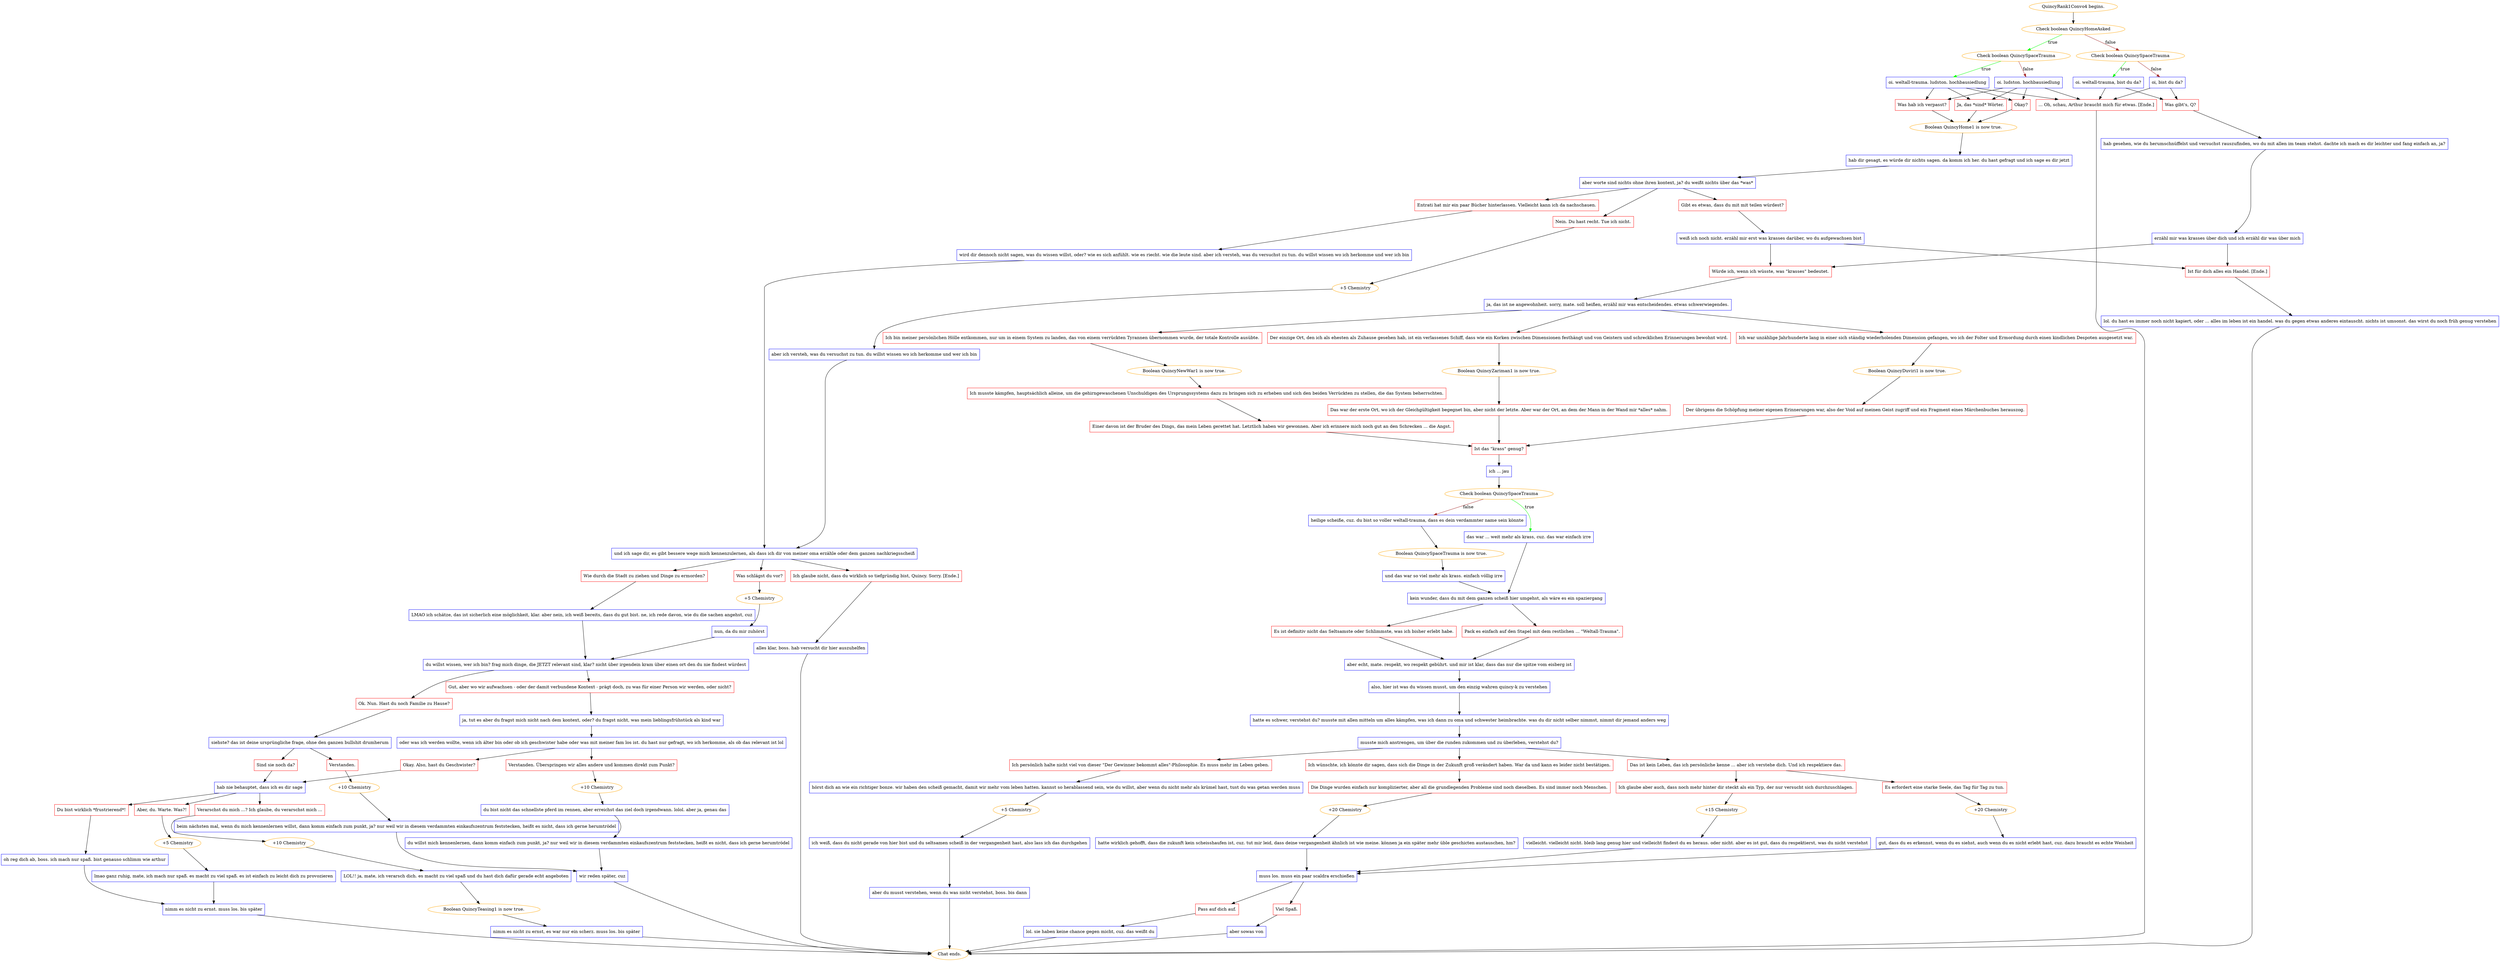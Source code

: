 digraph {
	"QuincyRank1Convo4 begins." [color=orange];
		"QuincyRank1Convo4 begins." -> j1294161024;
	j1294161024 [label="Check boolean QuincyHomeAsked",color=orange];
		j1294161024 -> j1942188630 [label=true,color=green];
		j1294161024 -> j2847950243 [label=false,color=brown];
	j1942188630 [label="Check boolean QuincySpaceTrauma",color=orange];
		j1942188630 -> j730717247 [label=true,color=green];
		j1942188630 -> j4078311509 [label=false,color=brown];
	j2847950243 [label="Check boolean QuincySpaceTrauma",color=orange];
		j2847950243 -> j2437915160 [label=true,color=green];
		j2847950243 -> j4093776234 [label=false,color=brown];
	j730717247 [label="oi. weltall-trauma. ludston. hochbausiedlung",shape=box,color=blue];
		j730717247 -> j485285760;
		j730717247 -> j1326876043;
		j730717247 -> j418567360;
		j730717247 -> j4091602688;
	j4078311509 [label="oi. ludston. hochbausiedlung",shape=box,color=blue];
		j4078311509 -> j485285760;
		j4078311509 -> j1326876043;
		j4078311509 -> j418567360;
		j4078311509 -> j4091602688;
	j2437915160 [label="oi. weltall-trauma, bist du da?",shape=box,color=blue];
		j2437915160 -> j2828261890;
		j2437915160 -> j4091602688;
	j4093776234 [label="oi, bist du da?",shape=box,color=blue];
		j4093776234 -> j2828261890;
		j4093776234 -> j4091602688;
	j485285760 [label="Okay?",shape=box,color=red];
		j485285760 -> j1830148679;
	j1326876043 [label="Ja, das *sind* Wörter.",shape=box,color=red];
		j1326876043 -> j1830148679;
	j418567360 [label="Was hab ich verpasst?",shape=box,color=red];
		j418567360 -> j1830148679;
	j4091602688 [label="... Oh, schau, Arthur braucht mich für etwas. [Ende.]",shape=box,color=red];
		j4091602688 -> "Chat ends.";
	j2828261890 [label="Was gibt's, Q?",shape=box,color=red];
		j2828261890 -> j783102230;
	j1830148679 [label="Boolean QuincyHome1 is now true.",color=orange];
		j1830148679 -> j855350031;
	"Chat ends." [color=orange];
	j783102230 [label="hab gesehen, wie du herumschnüffelst und versuchst rauszufinden, wo du mit allen im team stehst. dachte ich mach es dir leichter und fang einfach an, ja?",shape=box,color=blue];
		j783102230 -> j3199435643;
	j855350031 [label="hab dir gesagt, es würde dir nichts sagen. da komm ich her. du hast gefragt und ich sage es dir jetzt",shape=box,color=blue];
		j855350031 -> j3463945319;
	j3199435643 [label="erzähl mir was krasses über dich und ich erzähl dir was über mich",shape=box,color=blue];
		j3199435643 -> j217068284;
		j3199435643 -> j611710312;
	j3463945319 [label="aber worte sind nichts ohne ihren kontext, ja? du weißt nichts über das *was*",shape=box,color=blue];
		j3463945319 -> j4141062041;
		j3463945319 -> j3390844275;
		j3463945319 -> j1065364918;
	j217068284 [label="Würde ich, wenn ich wüsste, was \"krasses\" bedeutet.",shape=box,color=red];
		j217068284 -> j2439245032;
	j611710312 [label="Ist für dich alles ein Handel. [Ende.]",shape=box,color=red];
		j611710312 -> j1929348613;
	j4141062041 [label="Entrati hat mir ein paar Bücher hinterlassen. Vielleicht kann ich da nachschauen.",shape=box,color=red];
		j4141062041 -> j2381035488;
	j3390844275 [label="Nein. Du hast recht. Tue ich nicht.",shape=box,color=red];
		j3390844275 -> j387513502;
	j1065364918 [label="Gibt es etwas, dass du mit mit teilen würdest?",shape=box,color=red];
		j1065364918 -> j2982920659;
	j2439245032 [label="ja, das ist ne angewohnheit. sorry, mate. soll heißen, erzähl mir was entscheidendes. etwas schwerwiegendes.",shape=box,color=blue];
		j2439245032 -> j903378580;
		j2439245032 -> j2184393049;
		j2439245032 -> j1738012023;
	j1929348613 [label="lol. du hast es immer noch nicht kapiert, oder ... alles im leben ist ein handel. was du gegen etwas anderes eintauscht. nichts ist umsonst. das wirst du noch früh genug verstehen",shape=box,color=blue];
		j1929348613 -> "Chat ends.";
	j2381035488 [label="wird dir dennoch nicht sagen, was du wissen willst, oder? wie es sich anfühlt. wie es riecht. wie die leute sind. aber ich versteh, was du versuchst zu tun. du willst wissen wo ich herkomme und wer ich bin",shape=box,color=blue];
		j2381035488 -> j2353407676;
	j387513502 [label="+5 Chemistry",color=orange];
		j387513502 -> j103339406;
	j2982920659 [label="weiß ich noch nicht. erzähl mir erst was krasses darüber, wo du aufgewachsen bist",shape=box,color=blue];
		j2982920659 -> j217068284;
		j2982920659 -> j611710312;
	j903378580 [label="Ich bin meiner persönlichen Hölle entkommen, nur um in einem System zu landen, das von einem verrückten Tyrannen übernommen wurde, der totale Kontrolle ausübte.",shape=box,color=red];
		j903378580 -> j2817936418;
	j2184393049 [label="Der einzige Ort, den ich als ehesten als Zuhause gesehen hab, ist ein verlassenes Schiff, dass wie ein Korken zwischen Dimensionen festhängt und von Geistern und schrecklichen Erinnerungen bewohnt wird.",shape=box,color=red];
		j2184393049 -> j1850202268;
	j1738012023 [label="Ich war unzählige Jahrhunderte lang in einer sich ständig wiederholenden Dimension gefangen, wo ich der Folter und Ermordung durch einen kindlichen Despoten ausgesetzt war.",shape=box,color=red];
		j1738012023 -> j4277795326;
	j2353407676 [label="und ich sage dir, es gibt bessere wege mich kennenzulernen, als dass ich dir von meiner oma erzähle oder dem ganzen nachkriegsscheiß",shape=box,color=blue];
		j2353407676 -> j619343369;
		j2353407676 -> j1042743327;
		j2353407676 -> j1388231835;
	j103339406 [label="aber ich versteh, was du versuchst zu tun. du willst wissen wo ich herkomme und wer ich bin",shape=box,color=blue];
		j103339406 -> j2353407676;
	j2817936418 [label="Boolean QuincyNewWar1 is now true.",color=orange];
		j2817936418 -> j4272283215;
	j1850202268 [label="Boolean QuincyZariman1 is now true.",color=orange];
		j1850202268 -> j4123580892;
	j4277795326 [label="Boolean QuincyDuviri1 is now true.",color=orange];
		j4277795326 -> j2471600403;
	j619343369 [label="Wie durch die Stadt zu ziehen und Dinge zu ermorden?",shape=box,color=red];
		j619343369 -> j3293617708;
	j1042743327 [label="Was schlägst du vor?",shape=box,color=red];
		j1042743327 -> j2042467995;
	j1388231835 [label="Ich glaube nicht, dass du wirklich so tiefgründig bist, Quincy. Sorry. [Ende.]",shape=box,color=red];
		j1388231835 -> j2239519036;
	j4272283215 [label="Ich musste kämpfen, hauptsächlich alleine, um die gehirngewaschenen Unschuldigen des Ursprungssystems dazu zu bringen sich zu erheben und sich den beiden Verrückten zu stellen, die das System beherrschten.",shape=box,color=red];
		j4272283215 -> j412760890;
	j4123580892 [label="Das war der erste Ort, wo ich der Gleichgültigkeit begegnet bin, aber nicht der letzte. Aber war der Ort, an dem der Mann in der Wand mir *alles* nahm.",shape=box,color=red];
		j4123580892 -> j623989725;
	j2471600403 [label="Der übrigens die Schöpfung meiner eigenen Erinnerungen war, also der Void auf meinen Geist zugriff und ein Fragment eines Märchenbuches herauszog.",shape=box,color=red];
		j2471600403 -> j623989725;
	j3293617708 [label="LMAO ich schätze, das ist sicherlich eine möglichkeit, klar. aber nein, ich weiß bereits, dass du gut bist. ne, ich rede davon, wie du die sachen angehst, cuz",shape=box,color=blue];
		j3293617708 -> j123964658;
	j2042467995 [label="+5 Chemistry",color=orange];
		j2042467995 -> j1475705168;
	j2239519036 [label="alles klar, boss. hab versucht dir hier auszuhelfen",shape=box,color=blue];
		j2239519036 -> "Chat ends.";
	j412760890 [label="Einer davon ist der Bruder des Dings, das mein Leben gerettet hat. Letztlich haben wir gewonnen. Aber ich erinnere mich noch gut an den Schrecken ... die Angst.",shape=box,color=red];
		j412760890 -> j623989725;
	j623989725 [label="Ist das \"krass\" genug?",shape=box,color=red];
		j623989725 -> j1792499640;
	j123964658 [label="du willst wissen, wer ich bin? frag mich dinge, die JETZT relevant sind, klar? nicht über irgendein kram über einen ort den du nie findest würdest",shape=box,color=blue];
		j123964658 -> j3869384238;
		j123964658 -> j2649827849;
	j1475705168 [label="nun, da du mir zuhörst",shape=box,color=blue];
		j1475705168 -> j123964658;
	j1792499640 [label="ich ... jau",shape=box,color=blue];
		j1792499640 -> j2685777777;
	j3869384238 [label="Gut, aber wo wir aufwachsen - oder der damit verbundene Kontext - prägt doch, zu was für einer Person wir werden, oder nicht?",shape=box,color=red];
		j3869384238 -> j2455172258;
	j2649827849 [label="Ok. Nun. Hast du noch Familie zu Hause?",shape=box,color=red];
		j2649827849 -> j2708426891;
	j2685777777 [label="Check boolean QuincySpaceTrauma",color=orange];
		j2685777777 -> j1925746264 [label=true,color=green];
		j2685777777 -> j2774216814 [label=false,color=brown];
	j2455172258 [label="ja, tut es aber du fragst mich nicht nach dem kontext, oder? du fragst nicht, was mein lieblingsfrühstück als kind war",shape=box,color=blue];
		j2455172258 -> j1128673456;
	j2708426891 [label="siehste? das ist deine ursprüngliche frage, ohne den ganzen bullshit drumherum",shape=box,color=blue];
		j2708426891 -> j2490545086;
		j2708426891 -> j76678;
	j1925746264 [label="das war ... weit mehr als krass, cuz. das war einfach irre",shape=box,color=blue];
		j1925746264 -> j949268014;
	j2774216814 [label="heilige scheiße, cuz. du bist so voller weltall-trauma, dass es dein verdammter name sein könnte",shape=box,color=blue];
		j2774216814 -> j2123563121;
	j1128673456 [label="oder was ich werden wollte, wenn ich älter bin oder ob ich geschwister habe oder was mit meiner fam los ist. du hast nur gefragt, wo ich herkomme, als ob das relevant ist lol",shape=box,color=blue];
		j1128673456 -> j4142797496;
		j1128673456 -> j1184137302;
	j2490545086 [label="Sind sie noch da?",shape=box,color=red];
		j2490545086 -> j2037912447;
	j76678 [label="Verstanden.",shape=box,color=red];
		j76678 -> j246984986;
	j949268014 [label="kein wunder, dass du mit dem ganzen scheiß hier umgehst, als wäre es ein spaziergang",shape=box,color=blue];
		j949268014 -> j3195713306;
		j949268014 -> j1374295985;
	j2123563121 [label="Boolean QuincySpaceTrauma is now true.",color=orange];
		j2123563121 -> j3254336006;
	j4142797496 [label="Verstanden. Überspringen wir alles andere und kommen direkt zum Punkt?",shape=box,color=red];
		j4142797496 -> j3691878028;
	j1184137302 [label="Okay. Also, hast du Geschwister?",shape=box,color=red];
		j1184137302 -> j2037912447;
	j2037912447 [label="hab nie behauptet, dass ich es dir sage",shape=box,color=blue];
		j2037912447 -> j2583820898;
		j2037912447 -> j15740226;
		j2037912447 -> j862386064;
	j246984986 [label="+10 Chemistry",color=orange];
		j246984986 -> j3660940187;
	j3195713306 [label="Es ist definitiv nicht das Seltsamste oder Schlimmste, was ich bisher erlebt habe.",shape=box,color=red];
		j3195713306 -> j89332273;
	j1374295985 [label="Pack es einfach auf den Stapel mit dem restlichen ... \"Weltall-Trauma\".",shape=box,color=red];
		j1374295985 -> j89332273;
	j3254336006 [label="und das war so viel mehr als krass. einfach völlig irre",shape=box,color=blue];
		j3254336006 -> j949268014;
	j3691878028 [label="+10 Chemistry",color=orange];
		j3691878028 -> j295583190;
	j2583820898 [label="Aber, du. Warte. Was?!",shape=box,color=red];
		j2583820898 -> j2727562900;
	j15740226 [label="Verarschst du mich ...? Ich glaube, du verarschst mich ...",shape=box,color=red];
		j15740226 -> j3234866504;
	j862386064 [label="Du bist wirklich *frustrierend*!",shape=box,color=red];
		j862386064 -> j4285431354;
	j3660940187 [label="beim nächsten mal, wenn du mich kennenlernen willst, dann komm einfach zum punkt, ja? nur weil wir in diesem verdammten einkaufszentrum feststecken, heißt es nicht, dass ich gerne herumtrödel",shape=box,color=blue];
		j3660940187 -> j3857629625;
	j89332273 [label="aber echt, mate. respekt, wo respekt gebührt. und mir ist klar, dass das nur die spitze vom eisberg ist",shape=box,color=blue];
		j89332273 -> j1544677917;
	j295583190 [label="du bist nicht das schnellste pferd im rennen, aber erreichst das ziel doch irgendwann. lolol. aber ja, genau das",shape=box,color=blue];
		j295583190 -> j420220812;
	j2727562900 [label="+5 Chemistry",color=orange];
		j2727562900 -> j765167174;
	j3234866504 [label="+10 Chemistry",color=orange];
		j3234866504 -> j4156182388;
	j4285431354 [label="oh reg dich ab, boss. ich mach nur spaß. bist genauso schlimm wie arthur",shape=box,color=blue];
		j4285431354 -> j4053340418;
	j3857629625 [label="wir reden später, cuz",shape=box,color=blue];
		j3857629625 -> "Chat ends.";
	j1544677917 [label="also, hier ist was du wissen musst, um den einzig wahren quincy-k zu verstehen",shape=box,color=blue];
		j1544677917 -> j965772389;
	j420220812 [label="du willst mich kennenlernen, dann komm einfach zum punkt, ja? nur weil wir in diesem verdammten einkaufszentrum feststecken, heißt es nicht, dass ich gerne herumtrödel",shape=box,color=blue];
		j420220812 -> j3857629625;
	j765167174 [label="lmao ganz ruhig, mate, ich mach nur spaß. es macht zu viel spaß. es ist einfach zu leicht dich zu provozieren",shape=box,color=blue];
		j765167174 -> j4053340418;
	j4156182388 [label="LOL!! ja, mate, ich verarsch dich. es macht zu viel spaß und du hast dich dafür gerade echt angeboten",shape=box,color=blue];
		j4156182388 -> j794323350;
	j4053340418 [label="nimm es nicht zu ernst. muss los. bis später",shape=box,color=blue];
		j4053340418 -> "Chat ends.";
	j965772389 [label="hatte es schwer, verstehst du? musste mit allen mitteln um alles kämpfen, was ich dann zu oma und schwester heimbrachte. was du dir nicht selber nimmst, nimmt dir jemand anders weg",shape=box,color=blue];
		j965772389 -> j1551903390;
	j794323350 [label="Boolean QuincyTeasing1 is now true.",color=orange];
		j794323350 -> j3519156362;
	j1551903390 [label="musste mich anstrengen, um über die runden zukommen und zu überleben, verstehst du?",shape=box,color=blue];
		j1551903390 -> j1923225156;
		j1551903390 -> j1533770998;
		j1551903390 -> j2407391721;
	j3519156362 [label="nimm es nicht zu ernst, es war nur ein scherz. muss los. bis später",shape=box,color=blue];
		j3519156362 -> "Chat ends.";
	j1923225156 [label="Ich wünschte, ich könnte dir sagen, dass sich die Dinge in der Zukunft groß verändert haben. War da und kann es leider nicht bestätigen.",shape=box,color=red];
		j1923225156 -> j588327559;
	j1533770998 [label="Das ist kein Leben, das ich persönliche kenne ... aber ich verstehe dich. Und ich respektiere das.",shape=box,color=red];
		j1533770998 -> j1360712875;
		j1533770998 -> j3697276787;
	j2407391721 [label="Ich persönlich halte nicht viel von dieser \"Der Gewinner bekommt alles\"-Philosophie. Es muss mehr im Leben geben.",shape=box,color=red];
		j2407391721 -> j2931218355;
	j588327559 [label="Die Dinge wurden einfach nur komplizierter, aber all die grundlegenden Probleme sind noch dieselben. Es sind immer noch Menschen.",shape=box,color=red];
		j588327559 -> j4155123022;
	j1360712875 [label="Ich glaube aber auch, dass noch mehr hinter dir steckt als ein Typ, der nur versucht sich durchzuschlagen.",shape=box,color=red];
		j1360712875 -> j91719548;
	j3697276787 [label="Es erfordert eine starke Seele, das Tag für Tag zu tun.",shape=box,color=red];
		j3697276787 -> j758408097;
	j2931218355 [label="hörst dich an wie ein richtiger bonze. wir haben den scheiß gemacht, damit wir mehr vom leben hatten. kannst so herablassend sein, wie du willst, aber wenn du nicht mehr als krümel hast, tust du was getan werden muss",shape=box,color=blue];
		j2931218355 -> j355898375;
	j4155123022 [label="+20 Chemistry",color=orange];
		j4155123022 -> j4079913922;
	j91719548 [label="+15 Chemistry",color=orange];
		j91719548 -> j841515412;
	j758408097 [label="+20 Chemistry",color=orange];
		j758408097 -> j1087555193;
	j355898375 [label="+5 Chemistry",color=orange];
		j355898375 -> j2076574568;
	j4079913922 [label="hatte wirklich gehofft, dass die zukunft kein scheisshaufen ist, cuz. tut mir leid, dass deine vergangenheit ähnlich ist wie meine. können ja ein später mehr üble geschicten austauschen, hm?",shape=box,color=blue];
		j4079913922 -> j2566340972;
	j841515412 [label="vielleicht. vielleicht nicht. bleib lang genug hier und vielleicht findest du es heraus. oder nicht. aber es ist gut, dass du respektierst, was du nicht verstehst",shape=box,color=blue];
		j841515412 -> j2566340972;
	j1087555193 [label="gut, dass du es erkennst, wenn du es siehst, auch wenn du es nicht erlebt hast, cuz. dazu braucht es echte Weisheit",shape=box,color=blue];
		j1087555193 -> j2566340972;
	j2076574568 [label="ich weiß, dass du nicht gerade von hier bist und du seltsamen scheiß in der vergangenheit hast, also lass ich das durchgehen",shape=box,color=blue];
		j2076574568 -> j1429534329;
	j2566340972 [label="muss los. muss ein paar scaldra erschießen",shape=box,color=blue];
		j2566340972 -> j1493936005;
		j2566340972 -> j606806407;
	j1429534329 [label="aber du musst verstehen, wenn du was nicht verstehst, boss. bis dann",shape=box,color=blue];
		j1429534329 -> "Chat ends.";
	j1493936005 [label="Viel Spaß.",shape=box,color=red];
		j1493936005 -> j2302884492;
	j606806407 [label="Pass auf dich auf.",shape=box,color=red];
		j606806407 -> j298931141;
	j2302884492 [label="aber sowas von",shape=box,color=blue];
		j2302884492 -> "Chat ends.";
	j298931141 [label="lol. sie haben keine chance gegen micht, cuz. das weißt du",shape=box,color=blue];
		j298931141 -> "Chat ends.";
}
